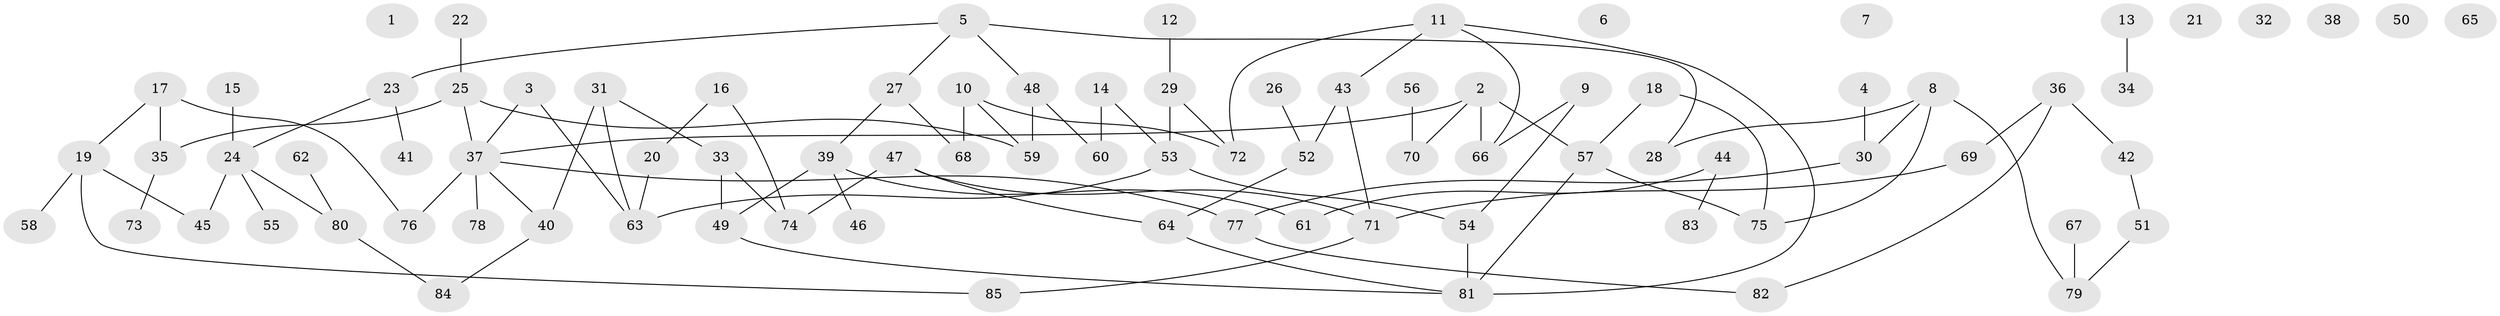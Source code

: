 // Generated by graph-tools (version 1.1) at 2025/49/03/09/25 03:49:06]
// undirected, 85 vertices, 98 edges
graph export_dot {
graph [start="1"]
  node [color=gray90,style=filled];
  1;
  2;
  3;
  4;
  5;
  6;
  7;
  8;
  9;
  10;
  11;
  12;
  13;
  14;
  15;
  16;
  17;
  18;
  19;
  20;
  21;
  22;
  23;
  24;
  25;
  26;
  27;
  28;
  29;
  30;
  31;
  32;
  33;
  34;
  35;
  36;
  37;
  38;
  39;
  40;
  41;
  42;
  43;
  44;
  45;
  46;
  47;
  48;
  49;
  50;
  51;
  52;
  53;
  54;
  55;
  56;
  57;
  58;
  59;
  60;
  61;
  62;
  63;
  64;
  65;
  66;
  67;
  68;
  69;
  70;
  71;
  72;
  73;
  74;
  75;
  76;
  77;
  78;
  79;
  80;
  81;
  82;
  83;
  84;
  85;
  2 -- 37;
  2 -- 57;
  2 -- 66;
  2 -- 70;
  3 -- 37;
  3 -- 63;
  4 -- 30;
  5 -- 23;
  5 -- 27;
  5 -- 28;
  5 -- 48;
  8 -- 28;
  8 -- 30;
  8 -- 75;
  8 -- 79;
  9 -- 54;
  9 -- 66;
  10 -- 59;
  10 -- 68;
  10 -- 72;
  11 -- 43;
  11 -- 66;
  11 -- 72;
  11 -- 81;
  12 -- 29;
  13 -- 34;
  14 -- 53;
  14 -- 60;
  15 -- 24;
  16 -- 20;
  16 -- 74;
  17 -- 19;
  17 -- 35;
  17 -- 76;
  18 -- 57;
  18 -- 75;
  19 -- 45;
  19 -- 58;
  19 -- 85;
  20 -- 63;
  22 -- 25;
  23 -- 24;
  23 -- 41;
  24 -- 45;
  24 -- 55;
  24 -- 80;
  25 -- 35;
  25 -- 37;
  25 -- 59;
  26 -- 52;
  27 -- 39;
  27 -- 68;
  29 -- 53;
  29 -- 72;
  30 -- 77;
  31 -- 33;
  31 -- 40;
  31 -- 63;
  33 -- 49;
  33 -- 74;
  35 -- 73;
  36 -- 42;
  36 -- 69;
  36 -- 82;
  37 -- 40;
  37 -- 76;
  37 -- 77;
  37 -- 78;
  39 -- 46;
  39 -- 49;
  39 -- 61;
  40 -- 84;
  42 -- 51;
  43 -- 52;
  43 -- 71;
  44 -- 61;
  44 -- 83;
  47 -- 64;
  47 -- 71;
  47 -- 74;
  48 -- 59;
  48 -- 60;
  49 -- 81;
  51 -- 79;
  52 -- 64;
  53 -- 54;
  53 -- 63;
  54 -- 81;
  56 -- 70;
  57 -- 75;
  57 -- 81;
  62 -- 80;
  64 -- 81;
  67 -- 79;
  69 -- 71;
  71 -- 85;
  77 -- 82;
  80 -- 84;
}
